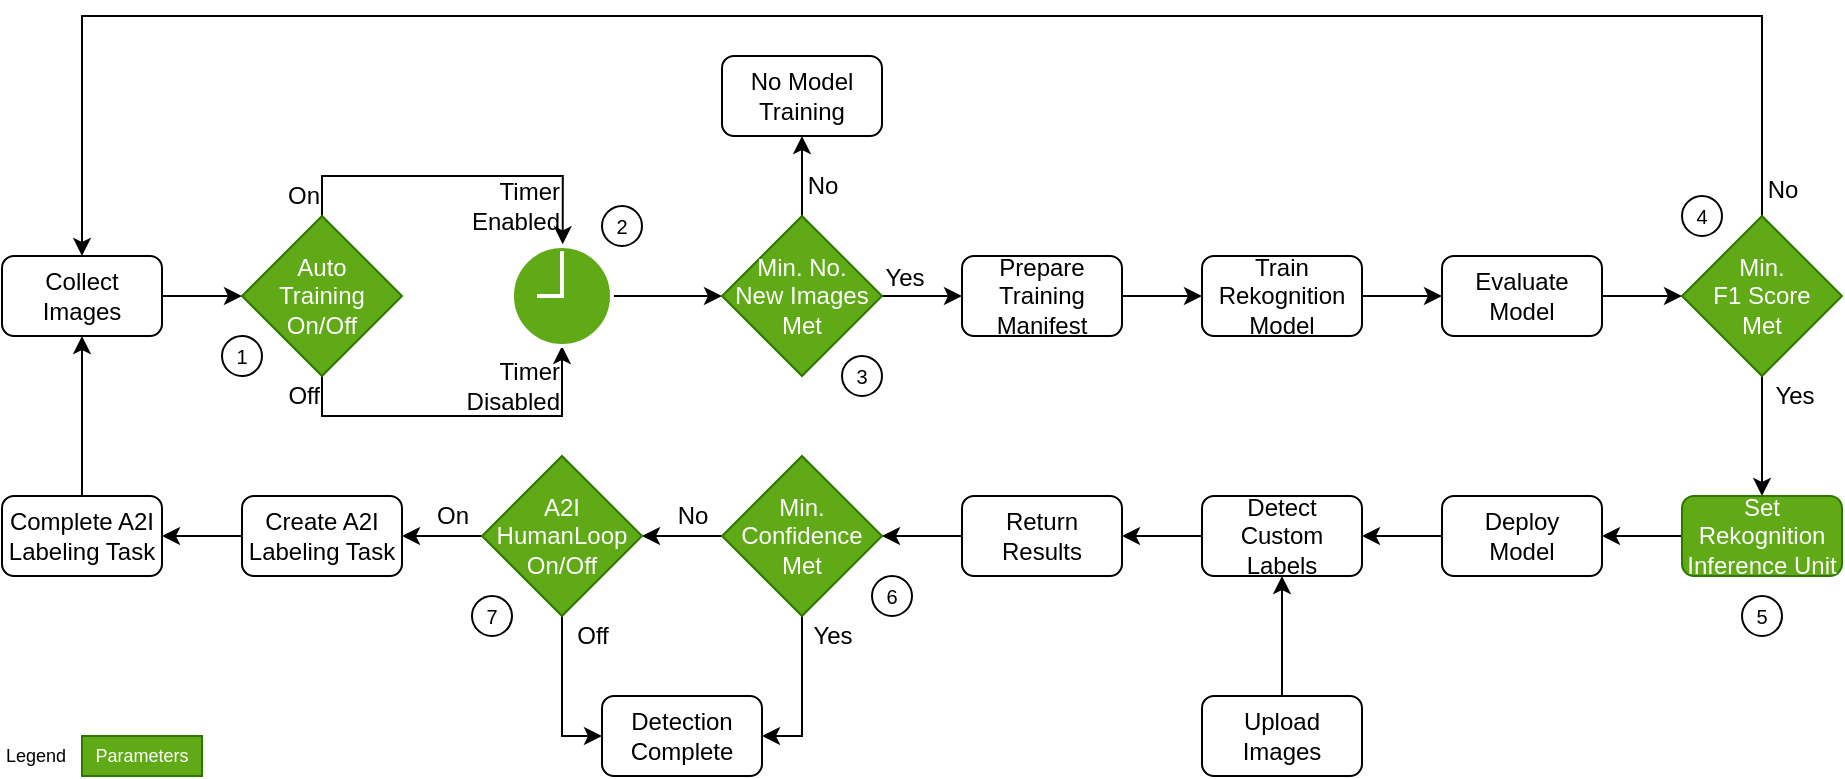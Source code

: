<mxfile version="12.4.8" type="device"><diagram id="EJPMXXpjT5UhUgRKJM3M" name="Page-1"><mxGraphModel dx="1426" dy="714" grid="1" gridSize="10" guides="1" tooltips="1" connect="1" arrows="1" fold="1" page="1" pageScale="1" pageWidth="1100" pageHeight="850" math="0" shadow="0"><root><mxCell id="0"/><mxCell id="1" parent="0"/><mxCell id="j3tVsedxEQVIfQ_RlVD1-77" style="edgeStyle=orthogonalEdgeStyle;rounded=0;orthogonalLoop=1;jettySize=auto;html=1;entryX=0;entryY=0.5;entryDx=0;entryDy=0;fontSize=9;fontColor=#000000;" parent="1" source="j3tVsedxEQVIfQ_RlVD1-1" target="j3tVsedxEQVIfQ_RlVD1-7" edge="1"><mxGeometry relative="1" as="geometry"/></mxCell><mxCell id="j3tVsedxEQVIfQ_RlVD1-1" value="Collect&lt;br&gt;Images" style="whiteSpace=wrap;html=1;rounded=1;" parent="1" vertex="1"><mxGeometry x="120" y="200" width="80" height="40" as="geometry"/></mxCell><mxCell id="j3tVsedxEQVIfQ_RlVD1-78" style="edgeStyle=orthogonalEdgeStyle;rounded=0;orthogonalLoop=1;jettySize=auto;html=1;entryX=0.507;entryY=-0.017;entryDx=0;entryDy=0;entryPerimeter=0;fontSize=9;fontColor=#000000;" parent="1" source="j3tVsedxEQVIfQ_RlVD1-7" target="j3tVsedxEQVIfQ_RlVD1-8" edge="1"><mxGeometry relative="1" as="geometry"><Array as="points"><mxPoint x="280" y="160"/><mxPoint x="400" y="160"/></Array></mxGeometry></mxCell><mxCell id="j3tVsedxEQVIfQ_RlVD1-79" style="edgeStyle=orthogonalEdgeStyle;rounded=0;orthogonalLoop=1;jettySize=auto;html=1;exitX=0.5;exitY=1;exitDx=0;exitDy=0;fontSize=9;fontColor=#000000;entryX=0.56;entryY=1;entryDx=0;entryDy=0;entryPerimeter=0;" parent="1" source="j3tVsedxEQVIfQ_RlVD1-7" edge="1"><mxGeometry relative="1" as="geometry"><mxPoint x="277" y="260" as="sourcePoint"/><mxPoint x="400" y="245" as="targetPoint"/><Array as="points"><mxPoint x="280" y="280"/><mxPoint x="400" y="280"/></Array></mxGeometry></mxCell><mxCell id="j3tVsedxEQVIfQ_RlVD1-7" value="Auto&lt;br&gt;Training&lt;br&gt;On/Off" style="rhombus;whiteSpace=wrap;html=1;rounded=0;strokeColor=#2D7600;fillColor=#60a917;fontColor=#ffffff;" parent="1" vertex="1"><mxGeometry x="240" y="180" width="80" height="80" as="geometry"/></mxCell><mxCell id="j3tVsedxEQVIfQ_RlVD1-80" style="edgeStyle=orthogonalEdgeStyle;rounded=0;orthogonalLoop=1;jettySize=auto;html=1;entryX=0;entryY=0.5;entryDx=0;entryDy=0;fontSize=9;fontColor=#000000;" parent="1" source="j3tVsedxEQVIfQ_RlVD1-8" target="j3tVsedxEQVIfQ_RlVD1-10" edge="1"><mxGeometry relative="1" as="geometry"/></mxCell><mxCell id="j3tVsedxEQVIfQ_RlVD1-8" value="" style="html=1;verticalLabelPosition=bottom;align=center;labelBackgroundColor=#ffffff;verticalAlign=top;strokeWidth=2;strokeColor=#ffffff;shadow=0;dashed=0;shape=mxgraph.ios7.icons.clock;fillColor=#60a917;fontColor=#ffffff;" parent="1" vertex="1"><mxGeometry x="375" y="195" width="50" height="50" as="geometry"/></mxCell><mxCell id="j3tVsedxEQVIfQ_RlVD1-38" style="edgeStyle=orthogonalEdgeStyle;rounded=0;orthogonalLoop=1;jettySize=auto;html=1;entryX=0;entryY=0.5;entryDx=0;entryDy=0;fontSize=12;fontColor=#000000;" parent="1" source="j3tVsedxEQVIfQ_RlVD1-10" target="j3tVsedxEQVIfQ_RlVD1-11" edge="1"><mxGeometry relative="1" as="geometry"/></mxCell><mxCell id="j3tVsedxEQVIfQ_RlVD1-39" value="Yes" style="text;html=1;align=center;verticalAlign=middle;resizable=0;points=[];labelBackgroundColor=#ffffff;fontSize=12;fontColor=#000000;" parent="j3tVsedxEQVIfQ_RlVD1-38" vertex="1" connectable="0"><mxGeometry x="0.001" y="6" relative="1" as="geometry"><mxPoint x="-9.72" y="-3.72" as="offset"/></mxGeometry></mxCell><mxCell id="j3tVsedxEQVIfQ_RlVD1-87" style="edgeStyle=orthogonalEdgeStyle;rounded=0;orthogonalLoop=1;jettySize=auto;html=1;entryX=0.5;entryY=1;entryDx=0;entryDy=0;fontSize=9;fontColor=#000000;" parent="1" source="j3tVsedxEQVIfQ_RlVD1-10" target="j3tVsedxEQVIfQ_RlVD1-86" edge="1"><mxGeometry relative="1" as="geometry"/></mxCell><mxCell id="j3tVsedxEQVIfQ_RlVD1-10" value="Min. No.&lt;br style=&quot;font-size: 12px;&quot;&gt;New&amp;nbsp;Images&lt;br style=&quot;font-size: 12px;&quot;&gt;Met" style="rhombus;whiteSpace=wrap;html=1;rounded=0;strokeColor=#2D7600;fontSize=12;fillColor=#60a917;fontColor=#ffffff;" parent="1" vertex="1"><mxGeometry x="480" y="180" width="80" height="80" as="geometry"/></mxCell><mxCell id="j3tVsedxEQVIfQ_RlVD1-41" style="edgeStyle=orthogonalEdgeStyle;rounded=0;orthogonalLoop=1;jettySize=auto;html=1;entryX=0;entryY=0.5;entryDx=0;entryDy=0;fontSize=12;fontColor=#000000;" parent="1" source="j3tVsedxEQVIfQ_RlVD1-11" target="j3tVsedxEQVIfQ_RlVD1-12" edge="1"><mxGeometry relative="1" as="geometry"/></mxCell><mxCell id="j3tVsedxEQVIfQ_RlVD1-11" value="Prepare&lt;br&gt;Training Manifest" style="whiteSpace=wrap;html=1;rounded=1;" parent="1" vertex="1"><mxGeometry x="600" y="200" width="80" height="40" as="geometry"/></mxCell><mxCell id="j3tVsedxEQVIfQ_RlVD1-42" style="edgeStyle=orthogonalEdgeStyle;rounded=0;orthogonalLoop=1;jettySize=auto;html=1;entryX=0;entryY=0.5;entryDx=0;entryDy=0;fontSize=12;fontColor=#000000;" parent="1" source="j3tVsedxEQVIfQ_RlVD1-12" target="j3tVsedxEQVIfQ_RlVD1-14" edge="1"><mxGeometry relative="1" as="geometry"/></mxCell><mxCell id="j3tVsedxEQVIfQ_RlVD1-12" value="Train Rekognition Model" style="whiteSpace=wrap;html=1;rounded=1;" parent="1" vertex="1"><mxGeometry x="720" y="200" width="80" height="40" as="geometry"/></mxCell><mxCell id="j3tVsedxEQVIfQ_RlVD1-44" style="edgeStyle=orthogonalEdgeStyle;rounded=0;orthogonalLoop=1;jettySize=auto;html=1;entryX=0.5;entryY=0;entryDx=0;entryDy=0;fontSize=12;fontColor=#000000;" parent="1" source="j3tVsedxEQVIfQ_RlVD1-13" target="j3tVsedxEQVIfQ_RlVD1-15" edge="1"><mxGeometry relative="1" as="geometry"/></mxCell><mxCell id="j3tVsedxEQVIfQ_RlVD1-45" style="edgeStyle=orthogonalEdgeStyle;rounded=0;orthogonalLoop=1;jettySize=auto;html=1;entryX=0.5;entryY=0;entryDx=0;entryDy=0;fontSize=12;fontColor=#000000;" parent="1" source="j3tVsedxEQVIfQ_RlVD1-13" target="j3tVsedxEQVIfQ_RlVD1-1" edge="1"><mxGeometry relative="1" as="geometry"><Array as="points"><mxPoint x="1000" y="80"/><mxPoint x="160" y="80"/></Array></mxGeometry></mxCell><mxCell id="j3tVsedxEQVIfQ_RlVD1-46" value="No" style="text;html=1;align=center;verticalAlign=middle;resizable=0;points=[];labelBackgroundColor=#ffffff;fontSize=12;fontColor=#000000;" parent="j3tVsedxEQVIfQ_RlVD1-45" vertex="1" connectable="0"><mxGeometry x="-0.953" y="-1" relative="1" as="geometry"><mxPoint x="9.24" y="11.83" as="offset"/></mxGeometry></mxCell><mxCell id="j3tVsedxEQVIfQ_RlVD1-13" value="Min.&lt;br&gt;F1 Score&lt;br&gt;Met" style="rhombus;whiteSpace=wrap;html=1;rounded=0;strokeColor=#2D7600;fillColor=#60a917;fontColor=#ffffff;" parent="1" vertex="1"><mxGeometry x="960" y="180" width="80" height="80" as="geometry"/></mxCell><mxCell id="j3tVsedxEQVIfQ_RlVD1-43" style="edgeStyle=orthogonalEdgeStyle;rounded=0;orthogonalLoop=1;jettySize=auto;html=1;entryX=0;entryY=0.5;entryDx=0;entryDy=0;fontSize=12;fontColor=#000000;" parent="1" source="j3tVsedxEQVIfQ_RlVD1-14" target="j3tVsedxEQVIfQ_RlVD1-13" edge="1"><mxGeometry relative="1" as="geometry"/></mxCell><mxCell id="j3tVsedxEQVIfQ_RlVD1-14" value="Evaluate&lt;br&gt;Model" style="whiteSpace=wrap;html=1;rounded=1;" parent="1" vertex="1"><mxGeometry x="840" y="200" width="80" height="40" as="geometry"/></mxCell><mxCell id="j3tVsedxEQVIfQ_RlVD1-60" style="edgeStyle=orthogonalEdgeStyle;rounded=0;orthogonalLoop=1;jettySize=auto;html=1;exitX=0;exitY=0.5;exitDx=0;exitDy=0;entryX=1;entryY=0.5;entryDx=0;entryDy=0;fontSize=12;fontColor=#000000;" parent="1" source="j3tVsedxEQVIfQ_RlVD1-15" target="j3tVsedxEQVIfQ_RlVD1-17" edge="1"><mxGeometry relative="1" as="geometry"/></mxCell><mxCell id="j3tVsedxEQVIfQ_RlVD1-15" value="Set Rekognition Inference Unit" style="whiteSpace=wrap;html=1;rounded=1;strokeColor=#2D7600;fillColor=#60a917;fontColor=#ffffff;" parent="1" vertex="1"><mxGeometry x="960" y="320" width="80" height="40" as="geometry"/></mxCell><mxCell id="j3tVsedxEQVIfQ_RlVD1-49" style="edgeStyle=orthogonalEdgeStyle;rounded=0;orthogonalLoop=1;jettySize=auto;html=1;entryX=1;entryY=0.5;entryDx=0;entryDy=0;fontSize=12;fontColor=#000000;" parent="1" source="j3tVsedxEQVIfQ_RlVD1-17" target="j3tVsedxEQVIfQ_RlVD1-18" edge="1"><mxGeometry relative="1" as="geometry"/></mxCell><mxCell id="j3tVsedxEQVIfQ_RlVD1-17" value="Deploy&lt;br&gt;Model" style="whiteSpace=wrap;html=1;rounded=1;" parent="1" vertex="1"><mxGeometry x="840" y="320" width="80" height="40" as="geometry"/></mxCell><mxCell id="j3tVsedxEQVIfQ_RlVD1-66" style="edgeStyle=orthogonalEdgeStyle;rounded=0;orthogonalLoop=1;jettySize=auto;html=1;entryX=1;entryY=0.5;entryDx=0;entryDy=0;fontSize=12;fontColor=#000000;" parent="1" source="j3tVsedxEQVIfQ_RlVD1-18" target="j3tVsedxEQVIfQ_RlVD1-21" edge="1"><mxGeometry relative="1" as="geometry"/></mxCell><mxCell id="j3tVsedxEQVIfQ_RlVD1-18" value="Detect&lt;br&gt;Custom Labels" style="whiteSpace=wrap;html=1;rounded=1;" parent="1" vertex="1"><mxGeometry x="720" y="320" width="80" height="40" as="geometry"/></mxCell><mxCell id="j3tVsedxEQVIfQ_RlVD1-50" style="edgeStyle=orthogonalEdgeStyle;rounded=0;orthogonalLoop=1;jettySize=auto;html=1;fontSize=12;fontColor=#000000;entryX=0.5;entryY=1;entryDx=0;entryDy=0;" parent="1" source="j3tVsedxEQVIfQ_RlVD1-19" target="j3tVsedxEQVIfQ_RlVD1-18" edge="1"><mxGeometry relative="1" as="geometry"><mxPoint x="770" y="370" as="targetPoint"/></mxGeometry></mxCell><mxCell id="j3tVsedxEQVIfQ_RlVD1-19" value="Upload&lt;br&gt;Images" style="whiteSpace=wrap;html=1;rounded=1;" parent="1" vertex="1"><mxGeometry x="720" y="420" width="80" height="40" as="geometry"/></mxCell><mxCell id="j3tVsedxEQVIfQ_RlVD1-55" style="edgeStyle=orthogonalEdgeStyle;rounded=0;orthogonalLoop=1;jettySize=auto;html=1;exitX=0;exitY=0.5;exitDx=0;exitDy=0;entryX=1;entryY=0.5;entryDx=0;entryDy=0;fontSize=12;fontColor=#000000;" parent="1" source="j3tVsedxEQVIfQ_RlVD1-20" target="j3tVsedxEQVIfQ_RlVD1-22" edge="1"><mxGeometry relative="1" as="geometry"/></mxCell><mxCell id="j3tVsedxEQVIfQ_RlVD1-70" style="edgeStyle=orthogonalEdgeStyle;rounded=0;orthogonalLoop=1;jettySize=auto;html=1;entryX=1;entryY=0.5;entryDx=0;entryDy=0;fontSize=12;fontColor=#000000;" parent="1" source="j3tVsedxEQVIfQ_RlVD1-20" target="j3tVsedxEQVIfQ_RlVD1-69" edge="1"><mxGeometry relative="1" as="geometry"/></mxCell><mxCell id="j3tVsedxEQVIfQ_RlVD1-20" value="Min.&lt;br&gt;Confidence&lt;br&gt;Met" style="rhombus;whiteSpace=wrap;html=1;rounded=0;strokeColor=#2D7600;fillColor=#60a917;fontColor=#ffffff;" parent="1" vertex="1"><mxGeometry x="480" y="300" width="80" height="80" as="geometry"/></mxCell><mxCell id="j3tVsedxEQVIfQ_RlVD1-67" style="edgeStyle=orthogonalEdgeStyle;rounded=0;orthogonalLoop=1;jettySize=auto;html=1;entryX=1;entryY=0.5;entryDx=0;entryDy=0;fontSize=12;fontColor=#000000;" parent="1" source="j3tVsedxEQVIfQ_RlVD1-21" target="j3tVsedxEQVIfQ_RlVD1-20" edge="1"><mxGeometry relative="1" as="geometry"/></mxCell><mxCell id="j3tVsedxEQVIfQ_RlVD1-21" value="Return&lt;br&gt;Results" style="whiteSpace=wrap;html=1;rounded=1;" parent="1" vertex="1"><mxGeometry x="600" y="320" width="80" height="40" as="geometry"/></mxCell><mxCell id="j3tVsedxEQVIfQ_RlVD1-59" style="edgeStyle=orthogonalEdgeStyle;rounded=0;orthogonalLoop=1;jettySize=auto;html=1;entryX=1;entryY=0.5;entryDx=0;entryDy=0;fontSize=12;fontColor=#000000;" parent="1" source="j3tVsedxEQVIfQ_RlVD1-22" target="j3tVsedxEQVIfQ_RlVD1-24" edge="1"><mxGeometry relative="1" as="geometry"/></mxCell><mxCell id="j3tVsedxEQVIfQ_RlVD1-71" style="edgeStyle=orthogonalEdgeStyle;rounded=0;orthogonalLoop=1;jettySize=auto;html=1;entryX=0;entryY=0.5;entryDx=0;entryDy=0;fontSize=12;fontColor=#000000;" parent="1" source="j3tVsedxEQVIfQ_RlVD1-22" target="j3tVsedxEQVIfQ_RlVD1-69" edge="1"><mxGeometry relative="1" as="geometry"/></mxCell><mxCell id="j3tVsedxEQVIfQ_RlVD1-22" value="A2I&lt;br&gt;HumanLoop&lt;br&gt;On/Off" style="rhombus;whiteSpace=wrap;html=1;rounded=0;strokeColor=#2D7600;fillColor=#60a917;fontColor=#ffffff;" parent="1" vertex="1"><mxGeometry x="360" y="300" width="80" height="80" as="geometry"/></mxCell><mxCell id="j3tVsedxEQVIfQ_RlVD1-65" style="edgeStyle=orthogonalEdgeStyle;rounded=0;orthogonalLoop=1;jettySize=auto;html=1;entryX=1;entryY=0.5;entryDx=0;entryDy=0;fontSize=12;fontColor=#000000;" parent="1" source="j3tVsedxEQVIfQ_RlVD1-24" target="j3tVsedxEQVIfQ_RlVD1-63" edge="1"><mxGeometry relative="1" as="geometry"/></mxCell><mxCell id="j3tVsedxEQVIfQ_RlVD1-24" value="Create A2I&lt;br&gt;Labeling Task" style="whiteSpace=wrap;html=1;rounded=1;" parent="1" vertex="1"><mxGeometry x="240" y="320" width="80" height="40" as="geometry"/></mxCell><mxCell id="j3tVsedxEQVIfQ_RlVD1-40" value="No" style="text;html=1;align=center;verticalAlign=middle;resizable=0;points=[];autosize=1;fontSize=12;fontColor=#000000;" parent="1" vertex="1"><mxGeometry x="515" y="154.76" width="30" height="20" as="geometry"/></mxCell><mxCell id="j3tVsedxEQVIfQ_RlVD1-47" value="Yes" style="text;html=1;align=center;verticalAlign=middle;resizable=0;points=[];autosize=1;fontSize=12;fontColor=#000000;" parent="1" vertex="1"><mxGeometry x="996" y="260" width="40" height="20" as="geometry"/></mxCell><mxCell id="j3tVsedxEQVIfQ_RlVD1-56" value="Yes" style="text;html=1;align=center;verticalAlign=middle;resizable=0;points=[];autosize=1;fontSize=12;fontColor=#000000;" parent="1" vertex="1"><mxGeometry x="515" y="380" width="40" height="20" as="geometry"/></mxCell><mxCell id="j3tVsedxEQVIfQ_RlVD1-57" value="No" style="text;html=1;align=center;verticalAlign=middle;resizable=0;points=[];autosize=1;fontSize=12;fontColor=#000000;" parent="1" vertex="1"><mxGeometry x="450" y="320" width="30" height="20" as="geometry"/></mxCell><mxCell id="j3tVsedxEQVIfQ_RlVD1-58" value="Off" style="text;html=1;align=center;verticalAlign=middle;resizable=0;points=[];autosize=1;fontSize=12;fontColor=#000000;" parent="1" vertex="1"><mxGeometry x="400" y="380" width="30" height="20" as="geometry"/></mxCell><mxCell id="j3tVsedxEQVIfQ_RlVD1-62" value="On" style="text;html=1;align=center;verticalAlign=middle;resizable=0;points=[];autosize=1;fontSize=12;fontColor=#000000;" parent="1" vertex="1"><mxGeometry x="330" y="320" width="30" height="20" as="geometry"/></mxCell><mxCell id="j3tVsedxEQVIfQ_RlVD1-68" style="edgeStyle=orthogonalEdgeStyle;rounded=0;orthogonalLoop=1;jettySize=auto;html=1;entryX=0.5;entryY=1;entryDx=0;entryDy=0;fontSize=12;fontColor=#000000;" parent="1" source="j3tVsedxEQVIfQ_RlVD1-63" target="j3tVsedxEQVIfQ_RlVD1-1" edge="1"><mxGeometry relative="1" as="geometry"/></mxCell><mxCell id="j3tVsedxEQVIfQ_RlVD1-63" value="Complete A2I&lt;br&gt;Labeling Task" style="whiteSpace=wrap;html=1;rounded=1;" parent="1" vertex="1"><mxGeometry x="120" y="320" width="80" height="40" as="geometry"/></mxCell><mxCell id="j3tVsedxEQVIfQ_RlVD1-69" value="Detection&lt;br&gt;Complete" style="whiteSpace=wrap;html=1;rounded=1;" parent="1" vertex="1"><mxGeometry x="420" y="420" width="80" height="40" as="geometry"/></mxCell><mxCell id="j3tVsedxEQVIfQ_RlVD1-72" value="Parameters" style="whiteSpace=wrap;html=1;rounded=0;strokeColor=#2D7600;fillColor=#60a917;fontSize=9;fontColor=#ffffff;" parent="1" vertex="1"><mxGeometry x="160" y="440" width="60" height="20" as="geometry"/></mxCell><mxCell id="j3tVsedxEQVIfQ_RlVD1-73" value="Legend" style="text;html=1;align=left;verticalAlign=middle;resizable=0;points=[];autosize=1;fontSize=9;fontColor=#000000;" parent="1" vertex="1"><mxGeometry x="120" y="440" width="50" height="20" as="geometry"/></mxCell><mxCell id="j3tVsedxEQVIfQ_RlVD1-82" value="Timer&lt;br style=&quot;font-size: 12px;&quot;&gt;Enabled" style="text;html=1;align=right;verticalAlign=middle;resizable=0;points=[];autosize=1;fontSize=12;fontColor=#000000;" parent="1" vertex="1"><mxGeometry x="340" y="160" width="60" height="30" as="geometry"/></mxCell><mxCell id="j3tVsedxEQVIfQ_RlVD1-83" value="On" style="text;html=1;align=right;verticalAlign=middle;resizable=0;points=[];autosize=1;fontSize=12;fontColor=#000000;" parent="1" vertex="1"><mxGeometry x="250" y="160" width="30" height="20" as="geometry"/></mxCell><mxCell id="j3tVsedxEQVIfQ_RlVD1-84" value="Off" style="text;html=1;align=right;verticalAlign=middle;resizable=0;points=[];autosize=1;fontSize=12;fontColor=#000000;" parent="1" vertex="1"><mxGeometry x="250" y="260" width="30" height="20" as="geometry"/></mxCell><mxCell id="j3tVsedxEQVIfQ_RlVD1-85" value="Timer&lt;br style=&quot;font-size: 12px;&quot;&gt;Disabled" style="text;html=1;align=right;verticalAlign=middle;resizable=0;points=[];autosize=1;fontSize=12;fontColor=#000000;" parent="1" vertex="1"><mxGeometry x="340" y="250" width="60" height="30" as="geometry"/></mxCell><mxCell id="j3tVsedxEQVIfQ_RlVD1-86" value="No Model Training" style="whiteSpace=wrap;html=1;rounded=1;" parent="1" vertex="1"><mxGeometry x="480" y="100" width="80" height="40" as="geometry"/></mxCell><mxCell id="j3tVsedxEQVIfQ_RlVD1-88" value="1" style="ellipse;whiteSpace=wrap;html=1;aspect=fixed;rounded=0;strokeWidth=1;fontSize=10;align=center;fillColor=none;" parent="1" vertex="1"><mxGeometry x="230" y="240" width="20" height="20" as="geometry"/></mxCell><mxCell id="j3tVsedxEQVIfQ_RlVD1-92" value="2" style="ellipse;whiteSpace=wrap;html=1;aspect=fixed;rounded=0;strokeWidth=1;fillColor=none;fontSize=10;align=center;" parent="1" vertex="1"><mxGeometry x="420" y="175" width="20" height="20" as="geometry"/></mxCell><mxCell id="j3tVsedxEQVIfQ_RlVD1-94" value="3" style="ellipse;whiteSpace=wrap;html=1;aspect=fixed;rounded=0;strokeWidth=1;fillColor=none;fontSize=10;align=center;" parent="1" vertex="1"><mxGeometry x="540" y="250" width="20" height="20" as="geometry"/></mxCell><mxCell id="j3tVsedxEQVIfQ_RlVD1-96" value="4" style="ellipse;whiteSpace=wrap;html=1;aspect=fixed;rounded=0;strokeWidth=1;fillColor=none;fontSize=10;align=center;" parent="1" vertex="1"><mxGeometry x="960" y="170" width="20" height="20" as="geometry"/></mxCell><mxCell id="j3tVsedxEQVIfQ_RlVD1-97" value="5" style="ellipse;whiteSpace=wrap;html=1;aspect=fixed;rounded=0;strokeWidth=1;fillColor=none;fontSize=10;align=center;" parent="1" vertex="1"><mxGeometry x="990" y="370" width="20" height="20" as="geometry"/></mxCell><mxCell id="j3tVsedxEQVIfQ_RlVD1-98" value="6" style="ellipse;whiteSpace=wrap;html=1;aspect=fixed;rounded=0;strokeWidth=1;fillColor=none;fontSize=10;align=center;" parent="1" vertex="1"><mxGeometry x="555" y="360" width="20" height="20" as="geometry"/></mxCell><mxCell id="j3tVsedxEQVIfQ_RlVD1-99" value="7" style="ellipse;whiteSpace=wrap;html=1;aspect=fixed;rounded=0;strokeWidth=1;fillColor=none;fontSize=10;align=center;" parent="1" vertex="1"><mxGeometry x="355" y="370" width="20" height="20" as="geometry"/></mxCell></root></mxGraphModel></diagram></mxfile>